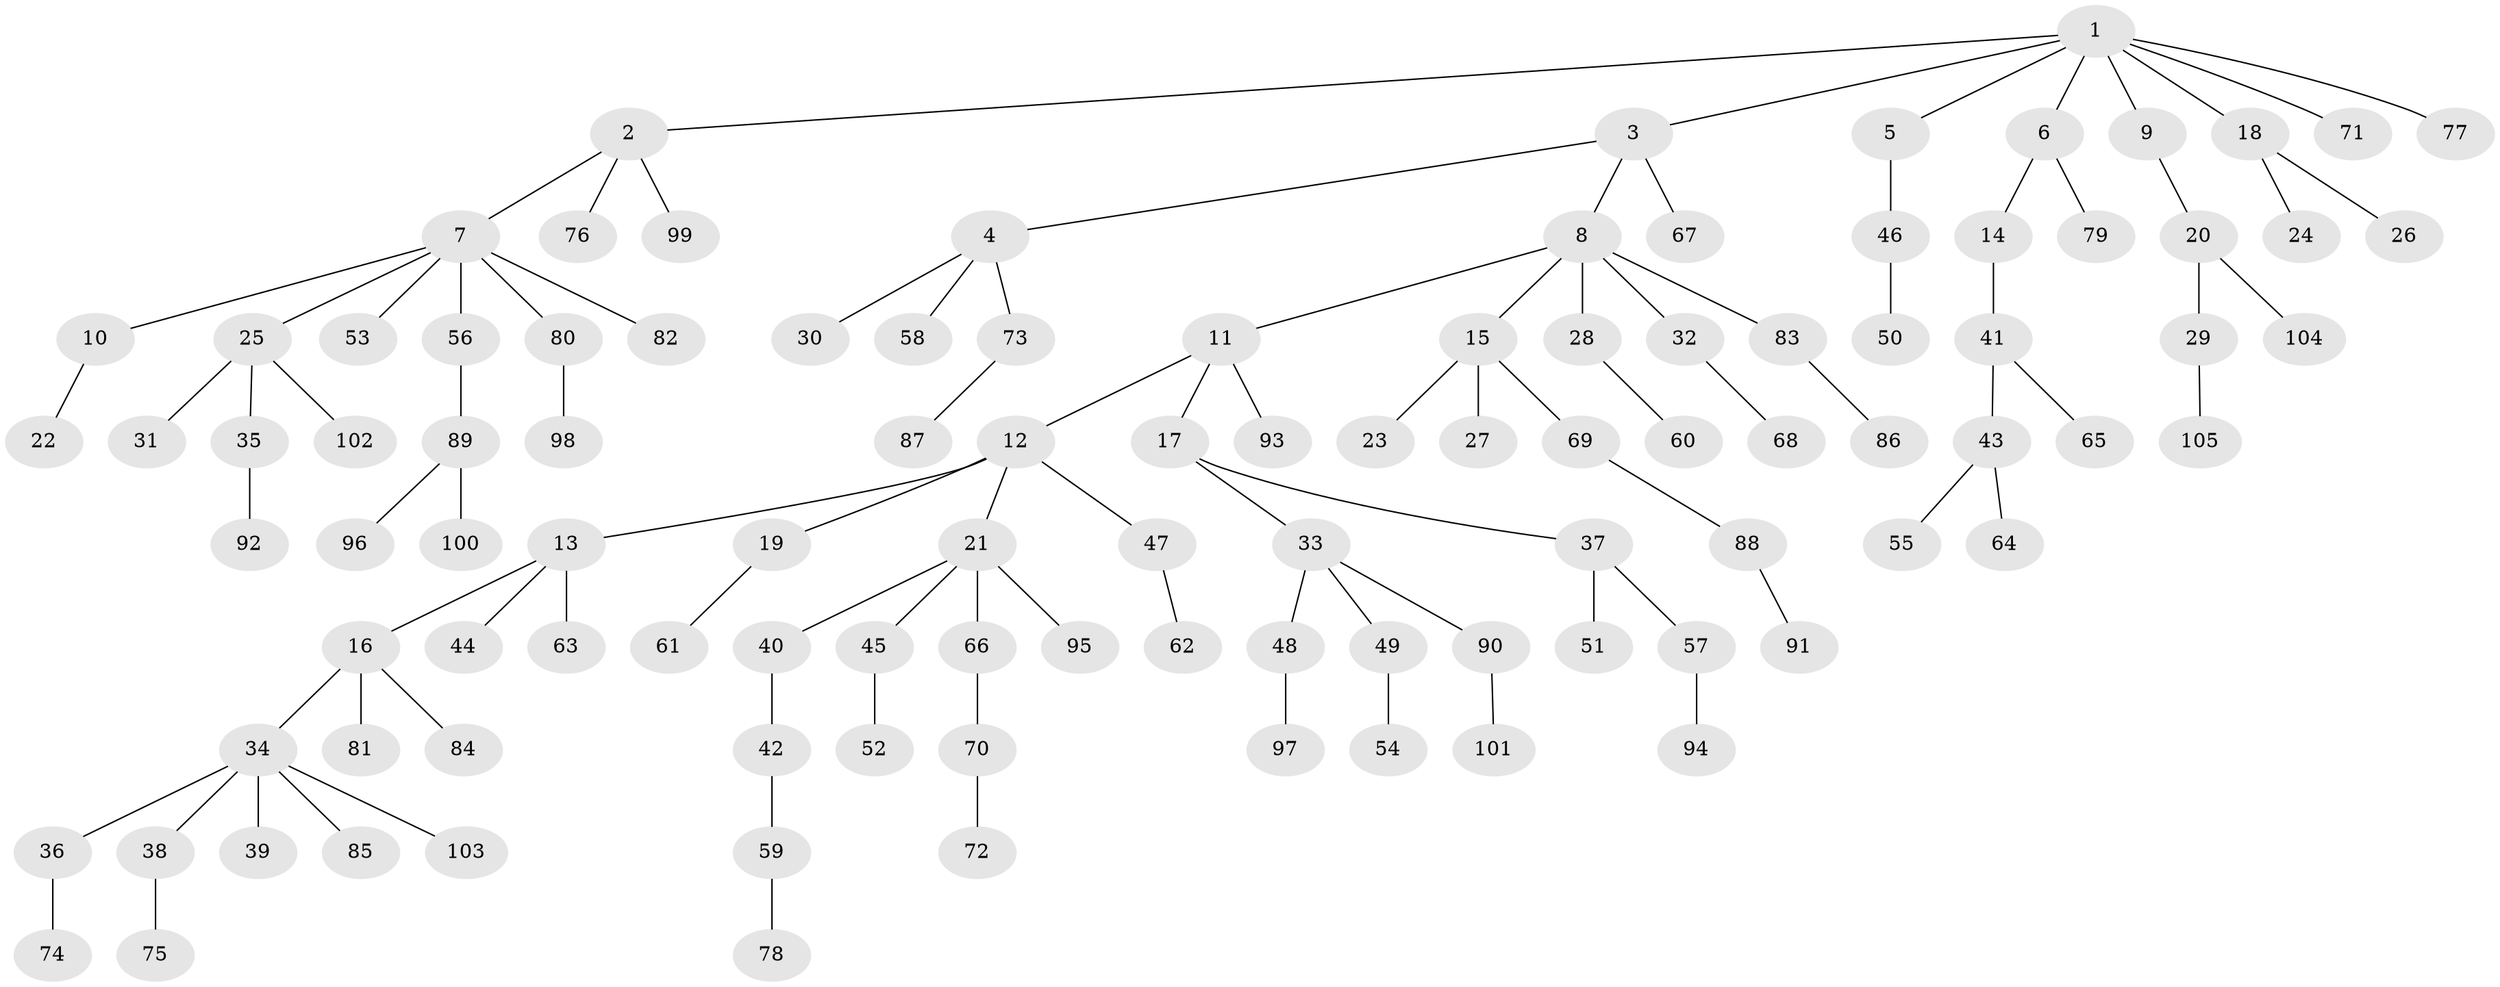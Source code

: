 // Generated by graph-tools (version 1.1) at 2025/11/02/27/25 16:11:28]
// undirected, 105 vertices, 104 edges
graph export_dot {
graph [start="1"]
  node [color=gray90,style=filled];
  1;
  2;
  3;
  4;
  5;
  6;
  7;
  8;
  9;
  10;
  11;
  12;
  13;
  14;
  15;
  16;
  17;
  18;
  19;
  20;
  21;
  22;
  23;
  24;
  25;
  26;
  27;
  28;
  29;
  30;
  31;
  32;
  33;
  34;
  35;
  36;
  37;
  38;
  39;
  40;
  41;
  42;
  43;
  44;
  45;
  46;
  47;
  48;
  49;
  50;
  51;
  52;
  53;
  54;
  55;
  56;
  57;
  58;
  59;
  60;
  61;
  62;
  63;
  64;
  65;
  66;
  67;
  68;
  69;
  70;
  71;
  72;
  73;
  74;
  75;
  76;
  77;
  78;
  79;
  80;
  81;
  82;
  83;
  84;
  85;
  86;
  87;
  88;
  89;
  90;
  91;
  92;
  93;
  94;
  95;
  96;
  97;
  98;
  99;
  100;
  101;
  102;
  103;
  104;
  105;
  1 -- 2;
  1 -- 3;
  1 -- 5;
  1 -- 6;
  1 -- 9;
  1 -- 18;
  1 -- 71;
  1 -- 77;
  2 -- 7;
  2 -- 76;
  2 -- 99;
  3 -- 4;
  3 -- 8;
  3 -- 67;
  4 -- 30;
  4 -- 58;
  4 -- 73;
  5 -- 46;
  6 -- 14;
  6 -- 79;
  7 -- 10;
  7 -- 25;
  7 -- 53;
  7 -- 56;
  7 -- 80;
  7 -- 82;
  8 -- 11;
  8 -- 15;
  8 -- 28;
  8 -- 32;
  8 -- 83;
  9 -- 20;
  10 -- 22;
  11 -- 12;
  11 -- 17;
  11 -- 93;
  12 -- 13;
  12 -- 19;
  12 -- 21;
  12 -- 47;
  13 -- 16;
  13 -- 44;
  13 -- 63;
  14 -- 41;
  15 -- 23;
  15 -- 27;
  15 -- 69;
  16 -- 34;
  16 -- 81;
  16 -- 84;
  17 -- 33;
  17 -- 37;
  18 -- 24;
  18 -- 26;
  19 -- 61;
  20 -- 29;
  20 -- 104;
  21 -- 40;
  21 -- 45;
  21 -- 66;
  21 -- 95;
  25 -- 31;
  25 -- 35;
  25 -- 102;
  28 -- 60;
  29 -- 105;
  32 -- 68;
  33 -- 48;
  33 -- 49;
  33 -- 90;
  34 -- 36;
  34 -- 38;
  34 -- 39;
  34 -- 85;
  34 -- 103;
  35 -- 92;
  36 -- 74;
  37 -- 51;
  37 -- 57;
  38 -- 75;
  40 -- 42;
  41 -- 43;
  41 -- 65;
  42 -- 59;
  43 -- 55;
  43 -- 64;
  45 -- 52;
  46 -- 50;
  47 -- 62;
  48 -- 97;
  49 -- 54;
  56 -- 89;
  57 -- 94;
  59 -- 78;
  66 -- 70;
  69 -- 88;
  70 -- 72;
  73 -- 87;
  80 -- 98;
  83 -- 86;
  88 -- 91;
  89 -- 96;
  89 -- 100;
  90 -- 101;
}
